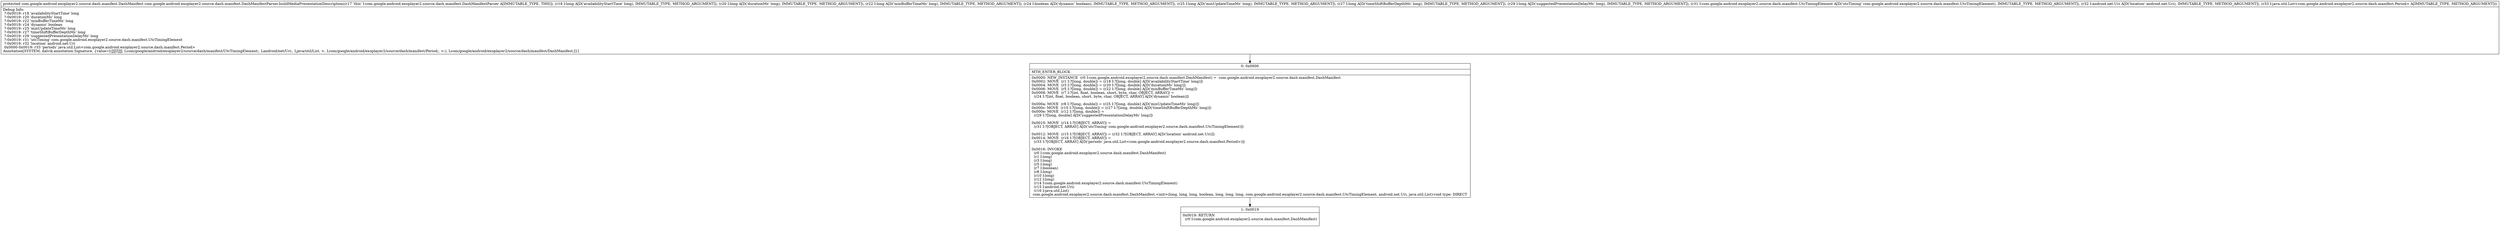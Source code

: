 digraph "CFG forcom.google.android.exoplayer2.source.dash.manifest.DashManifestParser.buildMediaPresentationDescription(JJJZJJJLcom\/google\/android\/exoplayer2\/source\/dash\/manifest\/UtcTimingElement;Landroid\/net\/Uri;Ljava\/util\/List;)Lcom\/google\/android\/exoplayer2\/source\/dash\/manifest\/DashManifest;" {
Node_0 [shape=record,label="{0\:\ 0x0000|MTH_ENTER_BLOCK\l|0x0000: NEW_INSTANCE  (r0 I:com.google.android.exoplayer2.source.dash.manifest.DashManifest) =  com.google.android.exoplayer2.source.dash.manifest.DashManifest \l0x0002: MOVE  (r1 I:?[long, double]) = (r18 I:?[long, double] A[D('availabilityStartTime' long)]) \l0x0004: MOVE  (r3 I:?[long, double]) = (r20 I:?[long, double] A[D('durationMs' long)]) \l0x0006: MOVE  (r5 I:?[long, double]) = (r22 I:?[long, double] A[D('minBufferTimeMs' long)]) \l0x0008: MOVE  (r7 I:?[int, float, boolean, short, byte, char, OBJECT, ARRAY]) = \l  (r24 I:?[int, float, boolean, short, byte, char, OBJECT, ARRAY] A[D('dynamic' boolean)])\l \l0x000a: MOVE  (r8 I:?[long, double]) = (r25 I:?[long, double] A[D('minUpdateTimeMs' long)]) \l0x000c: MOVE  (r10 I:?[long, double]) = (r27 I:?[long, double] A[D('timeShiftBufferDepthMs' long)]) \l0x000e: MOVE  (r12 I:?[long, double]) = \l  (r29 I:?[long, double] A[D('suggestedPresentationDelayMs' long)])\l \l0x0010: MOVE  (r14 I:?[OBJECT, ARRAY]) = \l  (r31 I:?[OBJECT, ARRAY] A[D('utcTiming' com.google.android.exoplayer2.source.dash.manifest.UtcTimingElement)])\l \l0x0012: MOVE  (r15 I:?[OBJECT, ARRAY]) = (r32 I:?[OBJECT, ARRAY] A[D('location' android.net.Uri)]) \l0x0014: MOVE  (r16 I:?[OBJECT, ARRAY]) = \l  (r33 I:?[OBJECT, ARRAY] A[D('periods' java.util.List\<com.google.android.exoplayer2.source.dash.manifest.Period\>)])\l \l0x0016: INVOKE  \l  (r0 I:com.google.android.exoplayer2.source.dash.manifest.DashManifest)\l  (r1 I:long)\l  (r3 I:long)\l  (r5 I:long)\l  (r7 I:boolean)\l  (r8 I:long)\l  (r10 I:long)\l  (r12 I:long)\l  (r14 I:com.google.android.exoplayer2.source.dash.manifest.UtcTimingElement)\l  (r15 I:android.net.Uri)\l  (r16 I:java.util.List)\l com.google.android.exoplayer2.source.dash.manifest.DashManifest.\<init\>(long, long, long, boolean, long, long, long, com.google.android.exoplayer2.source.dash.manifest.UtcTimingElement, android.net.Uri, java.util.List):void type: DIRECT \l}"];
Node_1 [shape=record,label="{1\:\ 0x0019|0x0019: RETURN  \l  (r0 I:com.google.android.exoplayer2.source.dash.manifest.DashManifest)\l \l}"];
MethodNode[shape=record,label="{protected com.google.android.exoplayer2.source.dash.manifest.DashManifest com.google.android.exoplayer2.source.dash.manifest.DashManifestParser.buildMediaPresentationDescription((r17 'this' I:com.google.android.exoplayer2.source.dash.manifest.DashManifestParser A[IMMUTABLE_TYPE, THIS]), (r18 I:long A[D('availabilityStartTime' long), IMMUTABLE_TYPE, METHOD_ARGUMENT]), (r20 I:long A[D('durationMs' long), IMMUTABLE_TYPE, METHOD_ARGUMENT]), (r22 I:long A[D('minBufferTimeMs' long), IMMUTABLE_TYPE, METHOD_ARGUMENT]), (r24 I:boolean A[D('dynamic' boolean), IMMUTABLE_TYPE, METHOD_ARGUMENT]), (r25 I:long A[D('minUpdateTimeMs' long), IMMUTABLE_TYPE, METHOD_ARGUMENT]), (r27 I:long A[D('timeShiftBufferDepthMs' long), IMMUTABLE_TYPE, METHOD_ARGUMENT]), (r29 I:long A[D('suggestedPresentationDelayMs' long), IMMUTABLE_TYPE, METHOD_ARGUMENT]), (r31 I:com.google.android.exoplayer2.source.dash.manifest.UtcTimingElement A[D('utcTiming' com.google.android.exoplayer2.source.dash.manifest.UtcTimingElement), IMMUTABLE_TYPE, METHOD_ARGUMENT]), (r32 I:android.net.Uri A[D('location' android.net.Uri), IMMUTABLE_TYPE, METHOD_ARGUMENT]), (r33 I:java.util.List\<com.google.android.exoplayer2.source.dash.manifest.Period\> A[IMMUTABLE_TYPE, METHOD_ARGUMENT]))  | Debug Info:\l  ?\-0x0019: r18 'availabilityStartTime' long\l  ?\-0x0019: r20 'durationMs' long\l  ?\-0x0019: r22 'minBufferTimeMs' long\l  ?\-0x0019: r24 'dynamic' boolean\l  ?\-0x0019: r25 'minUpdateTimeMs' long\l  ?\-0x0019: r27 'timeShiftBufferDepthMs' long\l  ?\-0x0019: r29 'suggestedPresentationDelayMs' long\l  ?\-0x0019: r31 'utcTiming' com.google.android.exoplayer2.source.dash.manifest.UtcTimingElement\l  ?\-0x0019: r32 'location' android.net.Uri\l  0x0000\-0x0019: r33 'periods' java.util.List\<com.google.android.exoplayer2.source.dash.manifest.Period\>\lAnnotation[SYSTEM, dalvik.annotation.Signature, \{value=[(JJJZJJJ, Lcom\/google\/android\/exoplayer2\/source\/dash\/manifest\/UtcTimingElement;, Landroid\/net\/Uri;, Ljava\/util\/List, \<, Lcom\/google\/android\/exoplayer2\/source\/dash\/manifest\/Period;, \>;), Lcom\/google\/android\/exoplayer2\/source\/dash\/manifest\/DashManifest;]\}]\l}"];
MethodNode -> Node_0;
Node_0 -> Node_1;
}

